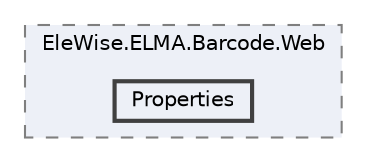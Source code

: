 digraph "Web/Modules/EleWise.ELMA.Barcode.Web/Properties"
{
 // LATEX_PDF_SIZE
  bgcolor="transparent";
  edge [fontname=Helvetica,fontsize=10,labelfontname=Helvetica,labelfontsize=10];
  node [fontname=Helvetica,fontsize=10,shape=box,height=0.2,width=0.4];
  compound=true
  subgraph clusterdir_6cc39bfd70c26501a3db6b9f98789448 {
    graph [ bgcolor="#edf0f7", pencolor="grey50", label="EleWise.ELMA.Barcode.Web", fontname=Helvetica,fontsize=10 style="filled,dashed", URL="dir_6cc39bfd70c26501a3db6b9f98789448.html",tooltip=""]
  dir_a892a06585d8c0eacd11f3da4ef8c26d [label="Properties", fillcolor="#edf0f7", color="grey25", style="filled,bold", URL="dir_a892a06585d8c0eacd11f3da4ef8c26d.html",tooltip=""];
  }
}

